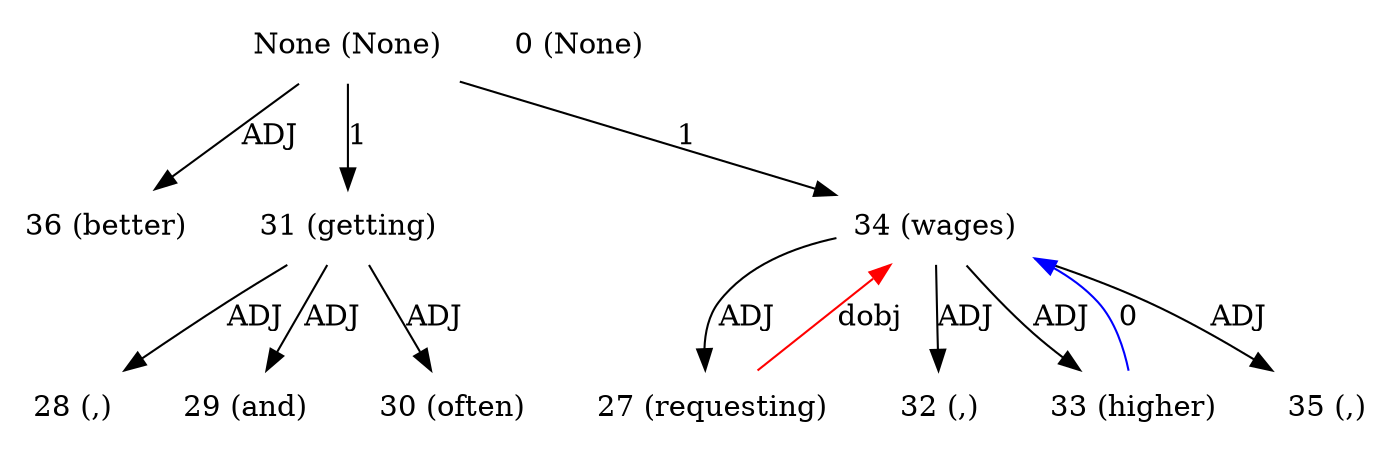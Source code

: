 digraph G{
edge [dir=forward]
node [shape=plaintext]

None [label="None (None)"]
None -> 36 [label="ADJ"]
None [label="None (None)"]
None -> 31 [label="1"]
None -> 34 [label="1"]
0 [label="0 (None)"]
27 [label="27 (requesting)"]
28 [label="28 (,)"]
29 [label="29 (and)"]
30 [label="30 (often)"]
31 [label="31 (getting)"]
31 -> 28 [label="ADJ"]
31 -> 29 [label="ADJ"]
31 -> 30 [label="ADJ"]
32 [label="32 (,)"]
33 [label="33 (higher)"]
33 -> 34 [label="0", color="blue"]
34 [label="34 (wages)"]
34 -> 27 [label="ADJ"]
34 -> 32 [label="ADJ"]
34 -> 33 [label="ADJ"]
34 -> 35 [label="ADJ"]
27 -> 34 [label="dobj", color="red"]
35 [label="35 (,)"]
36 [label="36 (better)"]
}
